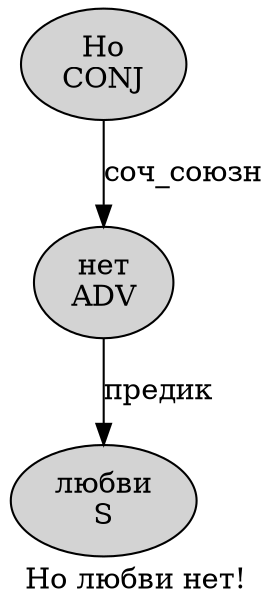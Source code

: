 digraph SENTENCE_3169 {
	graph [label="Но любви нет!"]
	node [style=filled]
		0 [label="Но
CONJ" color="" fillcolor=lightgray penwidth=1 shape=ellipse]
		1 [label="любви
S" color="" fillcolor=lightgray penwidth=1 shape=ellipse]
		2 [label="нет
ADV" color="" fillcolor=lightgray penwidth=1 shape=ellipse]
			0 -> 2 [label="соч_союзн"]
			2 -> 1 [label="предик"]
}